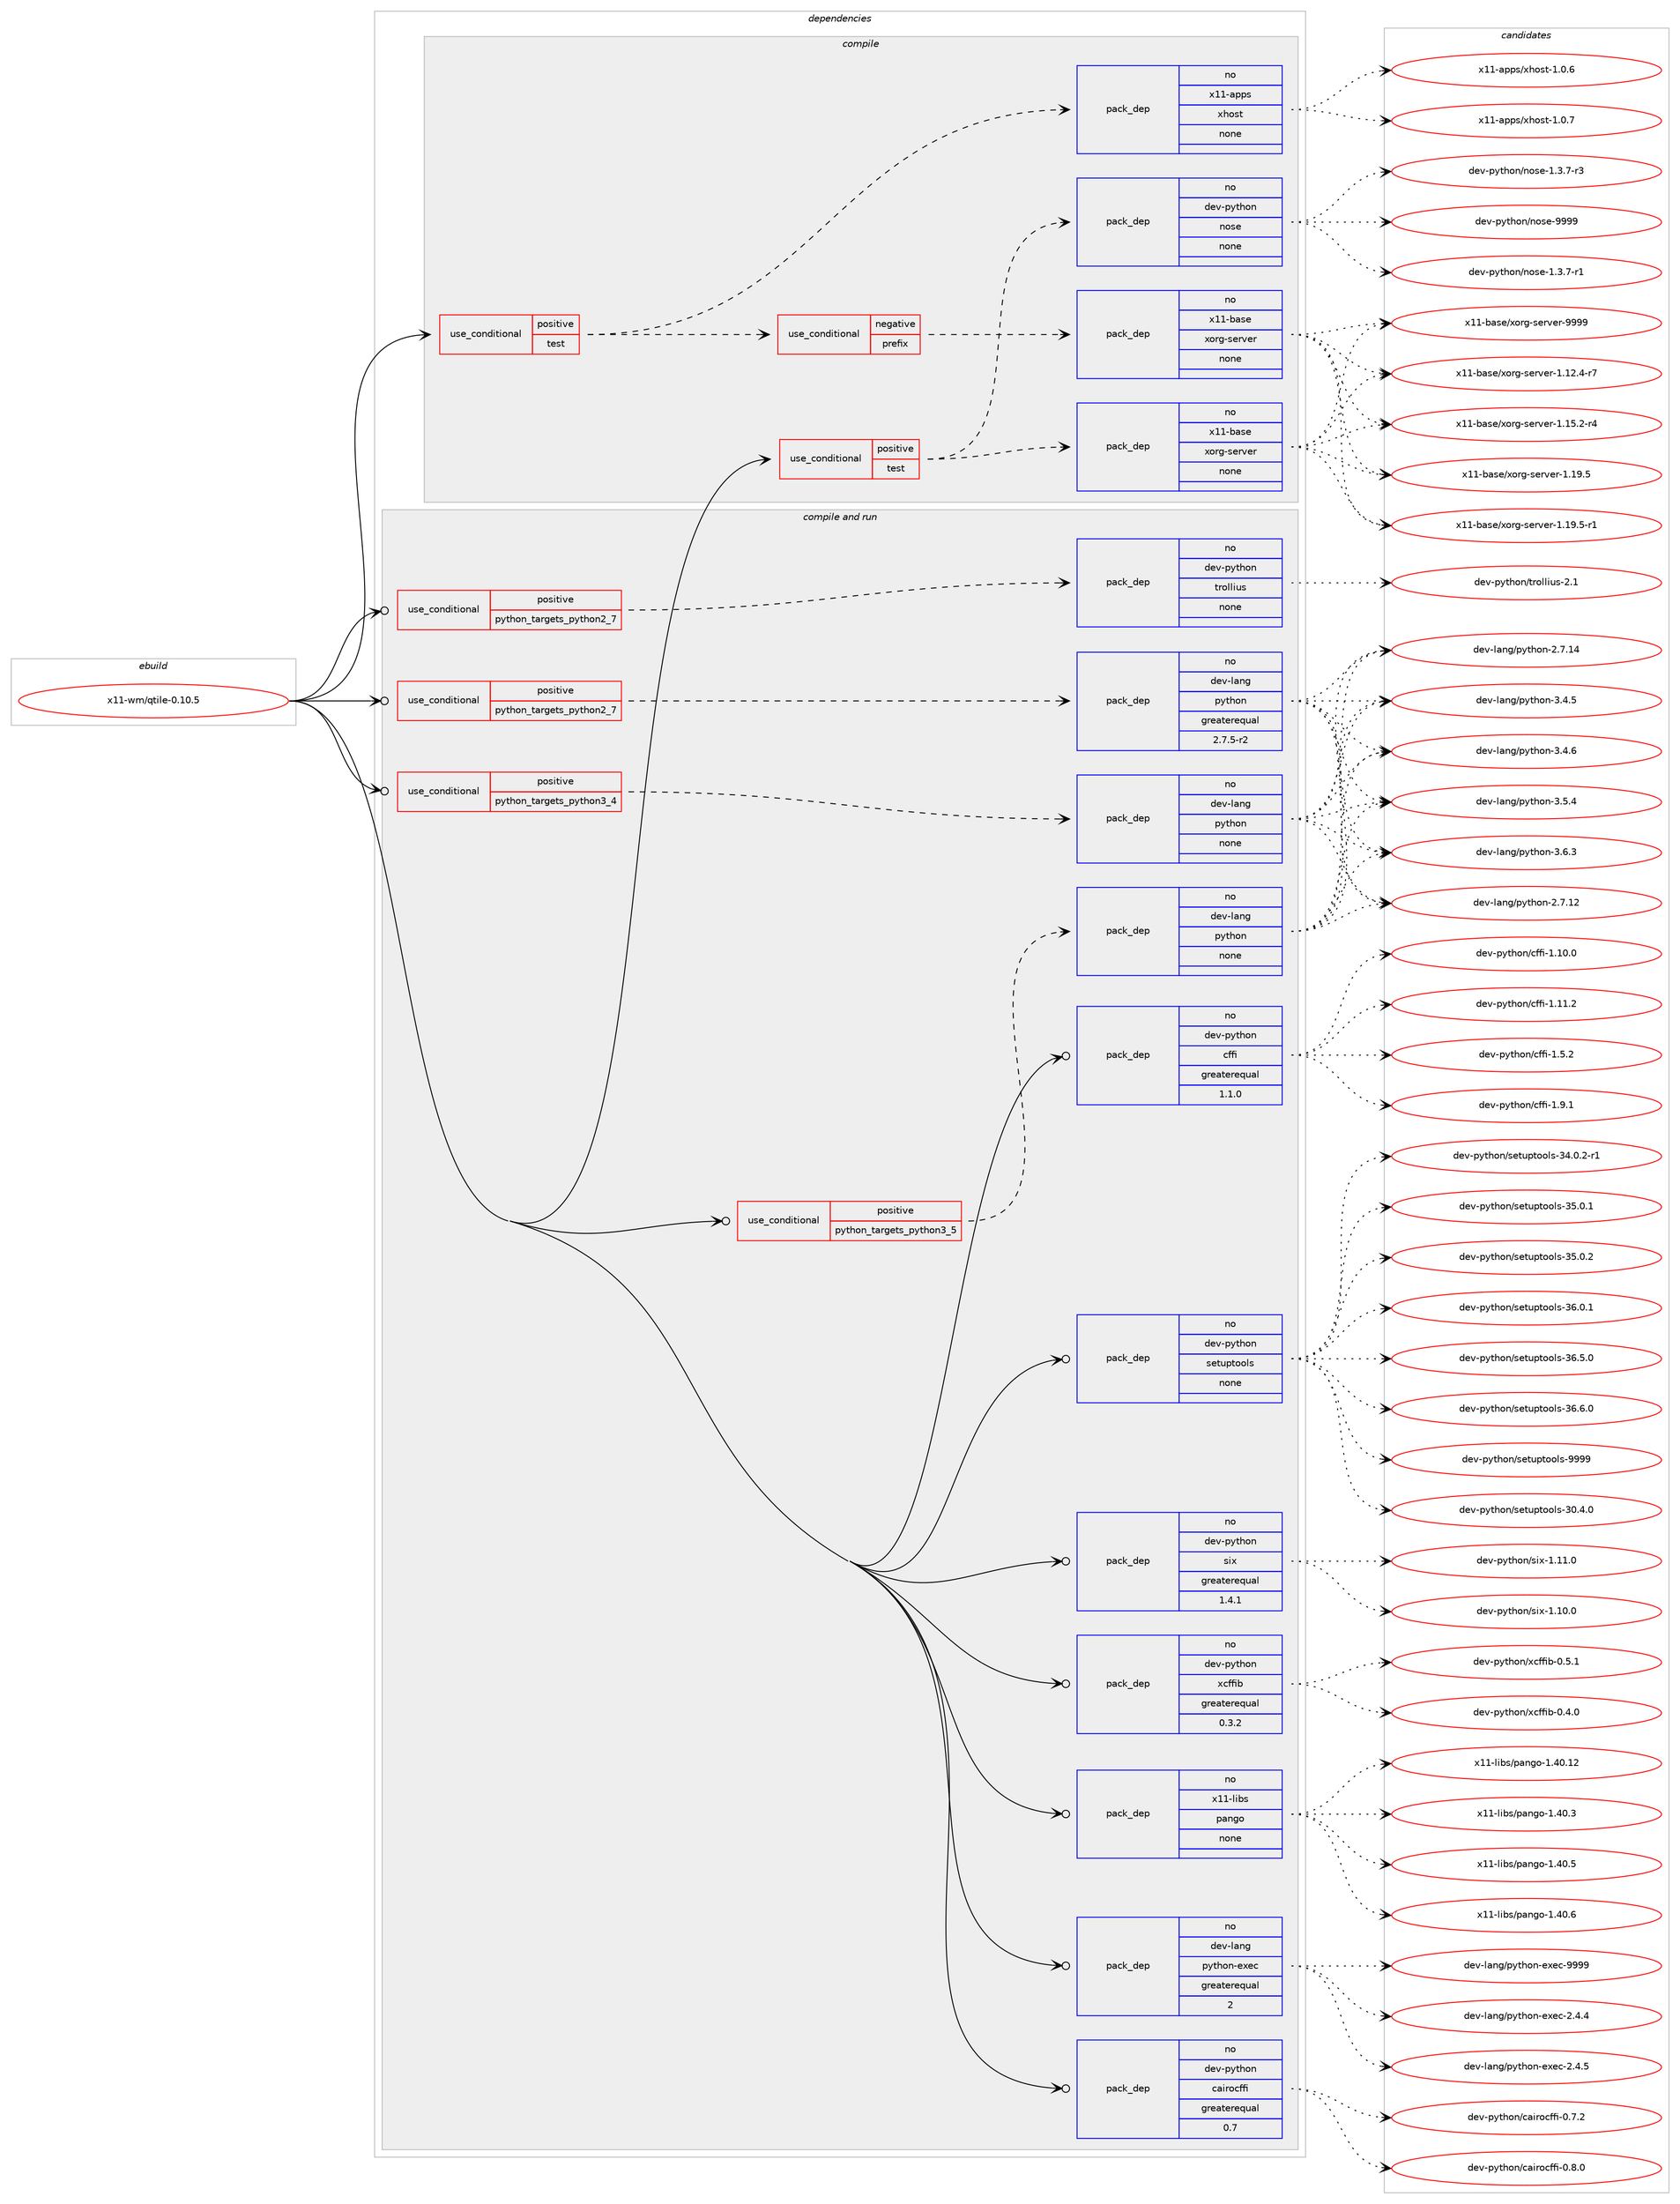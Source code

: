 digraph prolog {

# *************
# Graph options
# *************

newrank=true;
concentrate=true;
compound=true;
graph [rankdir=LR,fontname=Helvetica,fontsize=10,ranksep=1.5];#, ranksep=2.5, nodesep=0.2];
edge  [arrowhead=vee];
node  [fontname=Helvetica,fontsize=10];

# **********
# The ebuild
# **********

subgraph cluster_leftcol {
color=gray;
rank=same;
label=<<i>ebuild</i>>;
id [label="x11-wm/qtile-0.10.5", color=red, width=4, href="../x11-wm/qtile-0.10.5.svg"];
}

# ****************
# The dependencies
# ****************

subgraph cluster_midcol {
color=gray;
label=<<i>dependencies</i>>;
subgraph cluster_compile {
fillcolor="#eeeeee";
style=filled;
label=<<i>compile</i>>;
subgraph cond124263 {
dependency533386 [label=<<TABLE BORDER="0" CELLBORDER="1" CELLSPACING="0" CELLPADDING="4"><TR><TD ROWSPAN="3" CELLPADDING="10">use_conditional</TD></TR><TR><TD>positive</TD></TR><TR><TD>test</TD></TR></TABLE>>, shape=none, color=red];
subgraph cond124264 {
dependency533387 [label=<<TABLE BORDER="0" CELLBORDER="1" CELLSPACING="0" CELLPADDING="4"><TR><TD ROWSPAN="3" CELLPADDING="10">use_conditional</TD></TR><TR><TD>negative</TD></TR><TR><TD>prefix</TD></TR></TABLE>>, shape=none, color=red];
subgraph pack398976 {
dependency533388 [label=<<TABLE BORDER="0" CELLBORDER="1" CELLSPACING="0" CELLPADDING="4" WIDTH="220"><TR><TD ROWSPAN="6" CELLPADDING="30">pack_dep</TD></TR><TR><TD WIDTH="110">no</TD></TR><TR><TD>x11-base</TD></TR><TR><TD>xorg-server</TD></TR><TR><TD>none</TD></TR><TR><TD></TD></TR></TABLE>>, shape=none, color=blue];
}
dependency533387:e -> dependency533388:w [weight=20,style="dashed",arrowhead="vee"];
}
dependency533386:e -> dependency533387:w [weight=20,style="dashed",arrowhead="vee"];
subgraph pack398977 {
dependency533389 [label=<<TABLE BORDER="0" CELLBORDER="1" CELLSPACING="0" CELLPADDING="4" WIDTH="220"><TR><TD ROWSPAN="6" CELLPADDING="30">pack_dep</TD></TR><TR><TD WIDTH="110">no</TD></TR><TR><TD>x11-apps</TD></TR><TR><TD>xhost</TD></TR><TR><TD>none</TD></TR><TR><TD></TD></TR></TABLE>>, shape=none, color=blue];
}
dependency533386:e -> dependency533389:w [weight=20,style="dashed",arrowhead="vee"];
}
id:e -> dependency533386:w [weight=20,style="solid",arrowhead="vee"];
subgraph cond124265 {
dependency533390 [label=<<TABLE BORDER="0" CELLBORDER="1" CELLSPACING="0" CELLPADDING="4"><TR><TD ROWSPAN="3" CELLPADDING="10">use_conditional</TD></TR><TR><TD>positive</TD></TR><TR><TD>test</TD></TR></TABLE>>, shape=none, color=red];
subgraph pack398978 {
dependency533391 [label=<<TABLE BORDER="0" CELLBORDER="1" CELLSPACING="0" CELLPADDING="4" WIDTH="220"><TR><TD ROWSPAN="6" CELLPADDING="30">pack_dep</TD></TR><TR><TD WIDTH="110">no</TD></TR><TR><TD>dev-python</TD></TR><TR><TD>nose</TD></TR><TR><TD>none</TD></TR><TR><TD></TD></TR></TABLE>>, shape=none, color=blue];
}
dependency533390:e -> dependency533391:w [weight=20,style="dashed",arrowhead="vee"];
subgraph pack398979 {
dependency533392 [label=<<TABLE BORDER="0" CELLBORDER="1" CELLSPACING="0" CELLPADDING="4" WIDTH="220"><TR><TD ROWSPAN="6" CELLPADDING="30">pack_dep</TD></TR><TR><TD WIDTH="110">no</TD></TR><TR><TD>x11-base</TD></TR><TR><TD>xorg-server</TD></TR><TR><TD>none</TD></TR><TR><TD></TD></TR></TABLE>>, shape=none, color=blue];
}
dependency533390:e -> dependency533392:w [weight=20,style="dashed",arrowhead="vee"];
}
id:e -> dependency533390:w [weight=20,style="solid",arrowhead="vee"];
}
subgraph cluster_compileandrun {
fillcolor="#eeeeee";
style=filled;
label=<<i>compile and run</i>>;
subgraph cond124266 {
dependency533393 [label=<<TABLE BORDER="0" CELLBORDER="1" CELLSPACING="0" CELLPADDING="4"><TR><TD ROWSPAN="3" CELLPADDING="10">use_conditional</TD></TR><TR><TD>positive</TD></TR><TR><TD>python_targets_python2_7</TD></TR></TABLE>>, shape=none, color=red];
subgraph pack398980 {
dependency533394 [label=<<TABLE BORDER="0" CELLBORDER="1" CELLSPACING="0" CELLPADDING="4" WIDTH="220"><TR><TD ROWSPAN="6" CELLPADDING="30">pack_dep</TD></TR><TR><TD WIDTH="110">no</TD></TR><TR><TD>dev-lang</TD></TR><TR><TD>python</TD></TR><TR><TD>greaterequal</TD></TR><TR><TD>2.7.5-r2</TD></TR></TABLE>>, shape=none, color=blue];
}
dependency533393:e -> dependency533394:w [weight=20,style="dashed",arrowhead="vee"];
}
id:e -> dependency533393:w [weight=20,style="solid",arrowhead="odotvee"];
subgraph cond124267 {
dependency533395 [label=<<TABLE BORDER="0" CELLBORDER="1" CELLSPACING="0" CELLPADDING="4"><TR><TD ROWSPAN="3" CELLPADDING="10">use_conditional</TD></TR><TR><TD>positive</TD></TR><TR><TD>python_targets_python2_7</TD></TR></TABLE>>, shape=none, color=red];
subgraph pack398981 {
dependency533396 [label=<<TABLE BORDER="0" CELLBORDER="1" CELLSPACING="0" CELLPADDING="4" WIDTH="220"><TR><TD ROWSPAN="6" CELLPADDING="30">pack_dep</TD></TR><TR><TD WIDTH="110">no</TD></TR><TR><TD>dev-python</TD></TR><TR><TD>trollius</TD></TR><TR><TD>none</TD></TR><TR><TD></TD></TR></TABLE>>, shape=none, color=blue];
}
dependency533395:e -> dependency533396:w [weight=20,style="dashed",arrowhead="vee"];
}
id:e -> dependency533395:w [weight=20,style="solid",arrowhead="odotvee"];
subgraph cond124268 {
dependency533397 [label=<<TABLE BORDER="0" CELLBORDER="1" CELLSPACING="0" CELLPADDING="4"><TR><TD ROWSPAN="3" CELLPADDING="10">use_conditional</TD></TR><TR><TD>positive</TD></TR><TR><TD>python_targets_python3_4</TD></TR></TABLE>>, shape=none, color=red];
subgraph pack398982 {
dependency533398 [label=<<TABLE BORDER="0" CELLBORDER="1" CELLSPACING="0" CELLPADDING="4" WIDTH="220"><TR><TD ROWSPAN="6" CELLPADDING="30">pack_dep</TD></TR><TR><TD WIDTH="110">no</TD></TR><TR><TD>dev-lang</TD></TR><TR><TD>python</TD></TR><TR><TD>none</TD></TR><TR><TD></TD></TR></TABLE>>, shape=none, color=blue];
}
dependency533397:e -> dependency533398:w [weight=20,style="dashed",arrowhead="vee"];
}
id:e -> dependency533397:w [weight=20,style="solid",arrowhead="odotvee"];
subgraph cond124269 {
dependency533399 [label=<<TABLE BORDER="0" CELLBORDER="1" CELLSPACING="0" CELLPADDING="4"><TR><TD ROWSPAN="3" CELLPADDING="10">use_conditional</TD></TR><TR><TD>positive</TD></TR><TR><TD>python_targets_python3_5</TD></TR></TABLE>>, shape=none, color=red];
subgraph pack398983 {
dependency533400 [label=<<TABLE BORDER="0" CELLBORDER="1" CELLSPACING="0" CELLPADDING="4" WIDTH="220"><TR><TD ROWSPAN="6" CELLPADDING="30">pack_dep</TD></TR><TR><TD WIDTH="110">no</TD></TR><TR><TD>dev-lang</TD></TR><TR><TD>python</TD></TR><TR><TD>none</TD></TR><TR><TD></TD></TR></TABLE>>, shape=none, color=blue];
}
dependency533399:e -> dependency533400:w [weight=20,style="dashed",arrowhead="vee"];
}
id:e -> dependency533399:w [weight=20,style="solid",arrowhead="odotvee"];
subgraph pack398984 {
dependency533401 [label=<<TABLE BORDER="0" CELLBORDER="1" CELLSPACING="0" CELLPADDING="4" WIDTH="220"><TR><TD ROWSPAN="6" CELLPADDING="30">pack_dep</TD></TR><TR><TD WIDTH="110">no</TD></TR><TR><TD>dev-lang</TD></TR><TR><TD>python-exec</TD></TR><TR><TD>greaterequal</TD></TR><TR><TD>2</TD></TR></TABLE>>, shape=none, color=blue];
}
id:e -> dependency533401:w [weight=20,style="solid",arrowhead="odotvee"];
subgraph pack398985 {
dependency533402 [label=<<TABLE BORDER="0" CELLBORDER="1" CELLSPACING="0" CELLPADDING="4" WIDTH="220"><TR><TD ROWSPAN="6" CELLPADDING="30">pack_dep</TD></TR><TR><TD WIDTH="110">no</TD></TR><TR><TD>dev-python</TD></TR><TR><TD>cairocffi</TD></TR><TR><TD>greaterequal</TD></TR><TR><TD>0.7</TD></TR></TABLE>>, shape=none, color=blue];
}
id:e -> dependency533402:w [weight=20,style="solid",arrowhead="odotvee"];
subgraph pack398986 {
dependency533403 [label=<<TABLE BORDER="0" CELLBORDER="1" CELLSPACING="0" CELLPADDING="4" WIDTH="220"><TR><TD ROWSPAN="6" CELLPADDING="30">pack_dep</TD></TR><TR><TD WIDTH="110">no</TD></TR><TR><TD>dev-python</TD></TR><TR><TD>cffi</TD></TR><TR><TD>greaterequal</TD></TR><TR><TD>1.1.0</TD></TR></TABLE>>, shape=none, color=blue];
}
id:e -> dependency533403:w [weight=20,style="solid",arrowhead="odotvee"];
subgraph pack398987 {
dependency533404 [label=<<TABLE BORDER="0" CELLBORDER="1" CELLSPACING="0" CELLPADDING="4" WIDTH="220"><TR><TD ROWSPAN="6" CELLPADDING="30">pack_dep</TD></TR><TR><TD WIDTH="110">no</TD></TR><TR><TD>dev-python</TD></TR><TR><TD>setuptools</TD></TR><TR><TD>none</TD></TR><TR><TD></TD></TR></TABLE>>, shape=none, color=blue];
}
id:e -> dependency533404:w [weight=20,style="solid",arrowhead="odotvee"];
subgraph pack398988 {
dependency533405 [label=<<TABLE BORDER="0" CELLBORDER="1" CELLSPACING="0" CELLPADDING="4" WIDTH="220"><TR><TD ROWSPAN="6" CELLPADDING="30">pack_dep</TD></TR><TR><TD WIDTH="110">no</TD></TR><TR><TD>dev-python</TD></TR><TR><TD>six</TD></TR><TR><TD>greaterequal</TD></TR><TR><TD>1.4.1</TD></TR></TABLE>>, shape=none, color=blue];
}
id:e -> dependency533405:w [weight=20,style="solid",arrowhead="odotvee"];
subgraph pack398989 {
dependency533406 [label=<<TABLE BORDER="0" CELLBORDER="1" CELLSPACING="0" CELLPADDING="4" WIDTH="220"><TR><TD ROWSPAN="6" CELLPADDING="30">pack_dep</TD></TR><TR><TD WIDTH="110">no</TD></TR><TR><TD>dev-python</TD></TR><TR><TD>xcffib</TD></TR><TR><TD>greaterequal</TD></TR><TR><TD>0.3.2</TD></TR></TABLE>>, shape=none, color=blue];
}
id:e -> dependency533406:w [weight=20,style="solid",arrowhead="odotvee"];
subgraph pack398990 {
dependency533407 [label=<<TABLE BORDER="0" CELLBORDER="1" CELLSPACING="0" CELLPADDING="4" WIDTH="220"><TR><TD ROWSPAN="6" CELLPADDING="30">pack_dep</TD></TR><TR><TD WIDTH="110">no</TD></TR><TR><TD>x11-libs</TD></TR><TR><TD>pango</TD></TR><TR><TD>none</TD></TR><TR><TD></TD></TR></TABLE>>, shape=none, color=blue];
}
id:e -> dependency533407:w [weight=20,style="solid",arrowhead="odotvee"];
}
subgraph cluster_run {
fillcolor="#eeeeee";
style=filled;
label=<<i>run</i>>;
}
}

# **************
# The candidates
# **************

subgraph cluster_choices {
rank=same;
color=gray;
label=<<i>candidates</i>>;

subgraph choice398976 {
color=black;
nodesep=1;
choice12049494598971151014712011111410345115101114118101114454946495046524511455 [label="x11-base/xorg-server-1.12.4-r7", color=red, width=4,href="../x11-base/xorg-server-1.12.4-r7.svg"];
choice12049494598971151014712011111410345115101114118101114454946495346504511452 [label="x11-base/xorg-server-1.15.2-r4", color=red, width=4,href="../x11-base/xorg-server-1.15.2-r4.svg"];
choice1204949459897115101471201111141034511510111411810111445494649574653 [label="x11-base/xorg-server-1.19.5", color=red, width=4,href="../x11-base/xorg-server-1.19.5.svg"];
choice12049494598971151014712011111410345115101114118101114454946495746534511449 [label="x11-base/xorg-server-1.19.5-r1", color=red, width=4,href="../x11-base/xorg-server-1.19.5-r1.svg"];
choice120494945989711510147120111114103451151011141181011144557575757 [label="x11-base/xorg-server-9999", color=red, width=4,href="../x11-base/xorg-server-9999.svg"];
dependency533388:e -> choice12049494598971151014712011111410345115101114118101114454946495046524511455:w [style=dotted,weight="100"];
dependency533388:e -> choice12049494598971151014712011111410345115101114118101114454946495346504511452:w [style=dotted,weight="100"];
dependency533388:e -> choice1204949459897115101471201111141034511510111411810111445494649574653:w [style=dotted,weight="100"];
dependency533388:e -> choice12049494598971151014712011111410345115101114118101114454946495746534511449:w [style=dotted,weight="100"];
dependency533388:e -> choice120494945989711510147120111114103451151011141181011144557575757:w [style=dotted,weight="100"];
}
subgraph choice398977 {
color=black;
nodesep=1;
choice1204949459711211211547120104111115116454946484654 [label="x11-apps/xhost-1.0.6", color=red, width=4,href="../x11-apps/xhost-1.0.6.svg"];
choice1204949459711211211547120104111115116454946484655 [label="x11-apps/xhost-1.0.7", color=red, width=4,href="../x11-apps/xhost-1.0.7.svg"];
dependency533389:e -> choice1204949459711211211547120104111115116454946484654:w [style=dotted,weight="100"];
dependency533389:e -> choice1204949459711211211547120104111115116454946484655:w [style=dotted,weight="100"];
}
subgraph choice398978 {
color=black;
nodesep=1;
choice10010111845112121116104111110471101111151014549465146554511449 [label="dev-python/nose-1.3.7-r1", color=red, width=4,href="../dev-python/nose-1.3.7-r1.svg"];
choice10010111845112121116104111110471101111151014549465146554511451 [label="dev-python/nose-1.3.7-r3", color=red, width=4,href="../dev-python/nose-1.3.7-r3.svg"];
choice10010111845112121116104111110471101111151014557575757 [label="dev-python/nose-9999", color=red, width=4,href="../dev-python/nose-9999.svg"];
dependency533391:e -> choice10010111845112121116104111110471101111151014549465146554511449:w [style=dotted,weight="100"];
dependency533391:e -> choice10010111845112121116104111110471101111151014549465146554511451:w [style=dotted,weight="100"];
dependency533391:e -> choice10010111845112121116104111110471101111151014557575757:w [style=dotted,weight="100"];
}
subgraph choice398979 {
color=black;
nodesep=1;
choice12049494598971151014712011111410345115101114118101114454946495046524511455 [label="x11-base/xorg-server-1.12.4-r7", color=red, width=4,href="../x11-base/xorg-server-1.12.4-r7.svg"];
choice12049494598971151014712011111410345115101114118101114454946495346504511452 [label="x11-base/xorg-server-1.15.2-r4", color=red, width=4,href="../x11-base/xorg-server-1.15.2-r4.svg"];
choice1204949459897115101471201111141034511510111411810111445494649574653 [label="x11-base/xorg-server-1.19.5", color=red, width=4,href="../x11-base/xorg-server-1.19.5.svg"];
choice12049494598971151014712011111410345115101114118101114454946495746534511449 [label="x11-base/xorg-server-1.19.5-r1", color=red, width=4,href="../x11-base/xorg-server-1.19.5-r1.svg"];
choice120494945989711510147120111114103451151011141181011144557575757 [label="x11-base/xorg-server-9999", color=red, width=4,href="../x11-base/xorg-server-9999.svg"];
dependency533392:e -> choice12049494598971151014712011111410345115101114118101114454946495046524511455:w [style=dotted,weight="100"];
dependency533392:e -> choice12049494598971151014712011111410345115101114118101114454946495346504511452:w [style=dotted,weight="100"];
dependency533392:e -> choice1204949459897115101471201111141034511510111411810111445494649574653:w [style=dotted,weight="100"];
dependency533392:e -> choice12049494598971151014712011111410345115101114118101114454946495746534511449:w [style=dotted,weight="100"];
dependency533392:e -> choice120494945989711510147120111114103451151011141181011144557575757:w [style=dotted,weight="100"];
}
subgraph choice398980 {
color=black;
nodesep=1;
choice10010111845108971101034711212111610411111045504655464950 [label="dev-lang/python-2.7.12", color=red, width=4,href="../dev-lang/python-2.7.12.svg"];
choice10010111845108971101034711212111610411111045504655464952 [label="dev-lang/python-2.7.14", color=red, width=4,href="../dev-lang/python-2.7.14.svg"];
choice100101118451089711010347112121116104111110455146524653 [label="dev-lang/python-3.4.5", color=red, width=4,href="../dev-lang/python-3.4.5.svg"];
choice100101118451089711010347112121116104111110455146524654 [label="dev-lang/python-3.4.6", color=red, width=4,href="../dev-lang/python-3.4.6.svg"];
choice100101118451089711010347112121116104111110455146534652 [label="dev-lang/python-3.5.4", color=red, width=4,href="../dev-lang/python-3.5.4.svg"];
choice100101118451089711010347112121116104111110455146544651 [label="dev-lang/python-3.6.3", color=red, width=4,href="../dev-lang/python-3.6.3.svg"];
dependency533394:e -> choice10010111845108971101034711212111610411111045504655464950:w [style=dotted,weight="100"];
dependency533394:e -> choice10010111845108971101034711212111610411111045504655464952:w [style=dotted,weight="100"];
dependency533394:e -> choice100101118451089711010347112121116104111110455146524653:w [style=dotted,weight="100"];
dependency533394:e -> choice100101118451089711010347112121116104111110455146524654:w [style=dotted,weight="100"];
dependency533394:e -> choice100101118451089711010347112121116104111110455146534652:w [style=dotted,weight="100"];
dependency533394:e -> choice100101118451089711010347112121116104111110455146544651:w [style=dotted,weight="100"];
}
subgraph choice398981 {
color=black;
nodesep=1;
choice100101118451121211161041111104711611411110810810511711545504649 [label="dev-python/trollius-2.1", color=red, width=4,href="../dev-python/trollius-2.1.svg"];
dependency533396:e -> choice100101118451121211161041111104711611411110810810511711545504649:w [style=dotted,weight="100"];
}
subgraph choice398982 {
color=black;
nodesep=1;
choice10010111845108971101034711212111610411111045504655464950 [label="dev-lang/python-2.7.12", color=red, width=4,href="../dev-lang/python-2.7.12.svg"];
choice10010111845108971101034711212111610411111045504655464952 [label="dev-lang/python-2.7.14", color=red, width=4,href="../dev-lang/python-2.7.14.svg"];
choice100101118451089711010347112121116104111110455146524653 [label="dev-lang/python-3.4.5", color=red, width=4,href="../dev-lang/python-3.4.5.svg"];
choice100101118451089711010347112121116104111110455146524654 [label="dev-lang/python-3.4.6", color=red, width=4,href="../dev-lang/python-3.4.6.svg"];
choice100101118451089711010347112121116104111110455146534652 [label="dev-lang/python-3.5.4", color=red, width=4,href="../dev-lang/python-3.5.4.svg"];
choice100101118451089711010347112121116104111110455146544651 [label="dev-lang/python-3.6.3", color=red, width=4,href="../dev-lang/python-3.6.3.svg"];
dependency533398:e -> choice10010111845108971101034711212111610411111045504655464950:w [style=dotted,weight="100"];
dependency533398:e -> choice10010111845108971101034711212111610411111045504655464952:w [style=dotted,weight="100"];
dependency533398:e -> choice100101118451089711010347112121116104111110455146524653:w [style=dotted,weight="100"];
dependency533398:e -> choice100101118451089711010347112121116104111110455146524654:w [style=dotted,weight="100"];
dependency533398:e -> choice100101118451089711010347112121116104111110455146534652:w [style=dotted,weight="100"];
dependency533398:e -> choice100101118451089711010347112121116104111110455146544651:w [style=dotted,weight="100"];
}
subgraph choice398983 {
color=black;
nodesep=1;
choice10010111845108971101034711212111610411111045504655464950 [label="dev-lang/python-2.7.12", color=red, width=4,href="../dev-lang/python-2.7.12.svg"];
choice10010111845108971101034711212111610411111045504655464952 [label="dev-lang/python-2.7.14", color=red, width=4,href="../dev-lang/python-2.7.14.svg"];
choice100101118451089711010347112121116104111110455146524653 [label="dev-lang/python-3.4.5", color=red, width=4,href="../dev-lang/python-3.4.5.svg"];
choice100101118451089711010347112121116104111110455146524654 [label="dev-lang/python-3.4.6", color=red, width=4,href="../dev-lang/python-3.4.6.svg"];
choice100101118451089711010347112121116104111110455146534652 [label="dev-lang/python-3.5.4", color=red, width=4,href="../dev-lang/python-3.5.4.svg"];
choice100101118451089711010347112121116104111110455146544651 [label="dev-lang/python-3.6.3", color=red, width=4,href="../dev-lang/python-3.6.3.svg"];
dependency533400:e -> choice10010111845108971101034711212111610411111045504655464950:w [style=dotted,weight="100"];
dependency533400:e -> choice10010111845108971101034711212111610411111045504655464952:w [style=dotted,weight="100"];
dependency533400:e -> choice100101118451089711010347112121116104111110455146524653:w [style=dotted,weight="100"];
dependency533400:e -> choice100101118451089711010347112121116104111110455146524654:w [style=dotted,weight="100"];
dependency533400:e -> choice100101118451089711010347112121116104111110455146534652:w [style=dotted,weight="100"];
dependency533400:e -> choice100101118451089711010347112121116104111110455146544651:w [style=dotted,weight="100"];
}
subgraph choice398984 {
color=black;
nodesep=1;
choice1001011184510897110103471121211161041111104510112010199455046524652 [label="dev-lang/python-exec-2.4.4", color=red, width=4,href="../dev-lang/python-exec-2.4.4.svg"];
choice1001011184510897110103471121211161041111104510112010199455046524653 [label="dev-lang/python-exec-2.4.5", color=red, width=4,href="../dev-lang/python-exec-2.4.5.svg"];
choice10010111845108971101034711212111610411111045101120101994557575757 [label="dev-lang/python-exec-9999", color=red, width=4,href="../dev-lang/python-exec-9999.svg"];
dependency533401:e -> choice1001011184510897110103471121211161041111104510112010199455046524652:w [style=dotted,weight="100"];
dependency533401:e -> choice1001011184510897110103471121211161041111104510112010199455046524653:w [style=dotted,weight="100"];
dependency533401:e -> choice10010111845108971101034711212111610411111045101120101994557575757:w [style=dotted,weight="100"];
}
subgraph choice398985 {
color=black;
nodesep=1;
choice1001011184511212111610411111047999710511411199102102105454846554650 [label="dev-python/cairocffi-0.7.2", color=red, width=4,href="../dev-python/cairocffi-0.7.2.svg"];
choice1001011184511212111610411111047999710511411199102102105454846564648 [label="dev-python/cairocffi-0.8.0", color=red, width=4,href="../dev-python/cairocffi-0.8.0.svg"];
dependency533402:e -> choice1001011184511212111610411111047999710511411199102102105454846554650:w [style=dotted,weight="100"];
dependency533402:e -> choice1001011184511212111610411111047999710511411199102102105454846564648:w [style=dotted,weight="100"];
}
subgraph choice398986 {
color=black;
nodesep=1;
choice10010111845112121116104111110479910210210545494649484648 [label="dev-python/cffi-1.10.0", color=red, width=4,href="../dev-python/cffi-1.10.0.svg"];
choice10010111845112121116104111110479910210210545494649494650 [label="dev-python/cffi-1.11.2", color=red, width=4,href="../dev-python/cffi-1.11.2.svg"];
choice100101118451121211161041111104799102102105454946534650 [label="dev-python/cffi-1.5.2", color=red, width=4,href="../dev-python/cffi-1.5.2.svg"];
choice100101118451121211161041111104799102102105454946574649 [label="dev-python/cffi-1.9.1", color=red, width=4,href="../dev-python/cffi-1.9.1.svg"];
dependency533403:e -> choice10010111845112121116104111110479910210210545494649484648:w [style=dotted,weight="100"];
dependency533403:e -> choice10010111845112121116104111110479910210210545494649494650:w [style=dotted,weight="100"];
dependency533403:e -> choice100101118451121211161041111104799102102105454946534650:w [style=dotted,weight="100"];
dependency533403:e -> choice100101118451121211161041111104799102102105454946574649:w [style=dotted,weight="100"];
}
subgraph choice398987 {
color=black;
nodesep=1;
choice100101118451121211161041111104711510111611711211611111110811545514846524648 [label="dev-python/setuptools-30.4.0", color=red, width=4,href="../dev-python/setuptools-30.4.0.svg"];
choice1001011184511212111610411111047115101116117112116111111108115455152464846504511449 [label="dev-python/setuptools-34.0.2-r1", color=red, width=4,href="../dev-python/setuptools-34.0.2-r1.svg"];
choice100101118451121211161041111104711510111611711211611111110811545515346484649 [label="dev-python/setuptools-35.0.1", color=red, width=4,href="../dev-python/setuptools-35.0.1.svg"];
choice100101118451121211161041111104711510111611711211611111110811545515346484650 [label="dev-python/setuptools-35.0.2", color=red, width=4,href="../dev-python/setuptools-35.0.2.svg"];
choice100101118451121211161041111104711510111611711211611111110811545515446484649 [label="dev-python/setuptools-36.0.1", color=red, width=4,href="../dev-python/setuptools-36.0.1.svg"];
choice100101118451121211161041111104711510111611711211611111110811545515446534648 [label="dev-python/setuptools-36.5.0", color=red, width=4,href="../dev-python/setuptools-36.5.0.svg"];
choice100101118451121211161041111104711510111611711211611111110811545515446544648 [label="dev-python/setuptools-36.6.0", color=red, width=4,href="../dev-python/setuptools-36.6.0.svg"];
choice10010111845112121116104111110471151011161171121161111111081154557575757 [label="dev-python/setuptools-9999", color=red, width=4,href="../dev-python/setuptools-9999.svg"];
dependency533404:e -> choice100101118451121211161041111104711510111611711211611111110811545514846524648:w [style=dotted,weight="100"];
dependency533404:e -> choice1001011184511212111610411111047115101116117112116111111108115455152464846504511449:w [style=dotted,weight="100"];
dependency533404:e -> choice100101118451121211161041111104711510111611711211611111110811545515346484649:w [style=dotted,weight="100"];
dependency533404:e -> choice100101118451121211161041111104711510111611711211611111110811545515346484650:w [style=dotted,weight="100"];
dependency533404:e -> choice100101118451121211161041111104711510111611711211611111110811545515446484649:w [style=dotted,weight="100"];
dependency533404:e -> choice100101118451121211161041111104711510111611711211611111110811545515446534648:w [style=dotted,weight="100"];
dependency533404:e -> choice100101118451121211161041111104711510111611711211611111110811545515446544648:w [style=dotted,weight="100"];
dependency533404:e -> choice10010111845112121116104111110471151011161171121161111111081154557575757:w [style=dotted,weight="100"];
}
subgraph choice398988 {
color=black;
nodesep=1;
choice100101118451121211161041111104711510512045494649484648 [label="dev-python/six-1.10.0", color=red, width=4,href="../dev-python/six-1.10.0.svg"];
choice100101118451121211161041111104711510512045494649494648 [label="dev-python/six-1.11.0", color=red, width=4,href="../dev-python/six-1.11.0.svg"];
dependency533405:e -> choice100101118451121211161041111104711510512045494649484648:w [style=dotted,weight="100"];
dependency533405:e -> choice100101118451121211161041111104711510512045494649494648:w [style=dotted,weight="100"];
}
subgraph choice398989 {
color=black;
nodesep=1;
choice10010111845112121116104111110471209910210210598454846524648 [label="dev-python/xcffib-0.4.0", color=red, width=4,href="../dev-python/xcffib-0.4.0.svg"];
choice10010111845112121116104111110471209910210210598454846534649 [label="dev-python/xcffib-0.5.1", color=red, width=4,href="../dev-python/xcffib-0.5.1.svg"];
dependency533406:e -> choice10010111845112121116104111110471209910210210598454846524648:w [style=dotted,weight="100"];
dependency533406:e -> choice10010111845112121116104111110471209910210210598454846534649:w [style=dotted,weight="100"];
}
subgraph choice398990 {
color=black;
nodesep=1;
choice1204949451081059811547112971101031114549465248464950 [label="x11-libs/pango-1.40.12", color=red, width=4,href="../x11-libs/pango-1.40.12.svg"];
choice12049494510810598115471129711010311145494652484651 [label="x11-libs/pango-1.40.3", color=red, width=4,href="../x11-libs/pango-1.40.3.svg"];
choice12049494510810598115471129711010311145494652484653 [label="x11-libs/pango-1.40.5", color=red, width=4,href="../x11-libs/pango-1.40.5.svg"];
choice12049494510810598115471129711010311145494652484654 [label="x11-libs/pango-1.40.6", color=red, width=4,href="../x11-libs/pango-1.40.6.svg"];
dependency533407:e -> choice1204949451081059811547112971101031114549465248464950:w [style=dotted,weight="100"];
dependency533407:e -> choice12049494510810598115471129711010311145494652484651:w [style=dotted,weight="100"];
dependency533407:e -> choice12049494510810598115471129711010311145494652484653:w [style=dotted,weight="100"];
dependency533407:e -> choice12049494510810598115471129711010311145494652484654:w [style=dotted,weight="100"];
}
}

}
